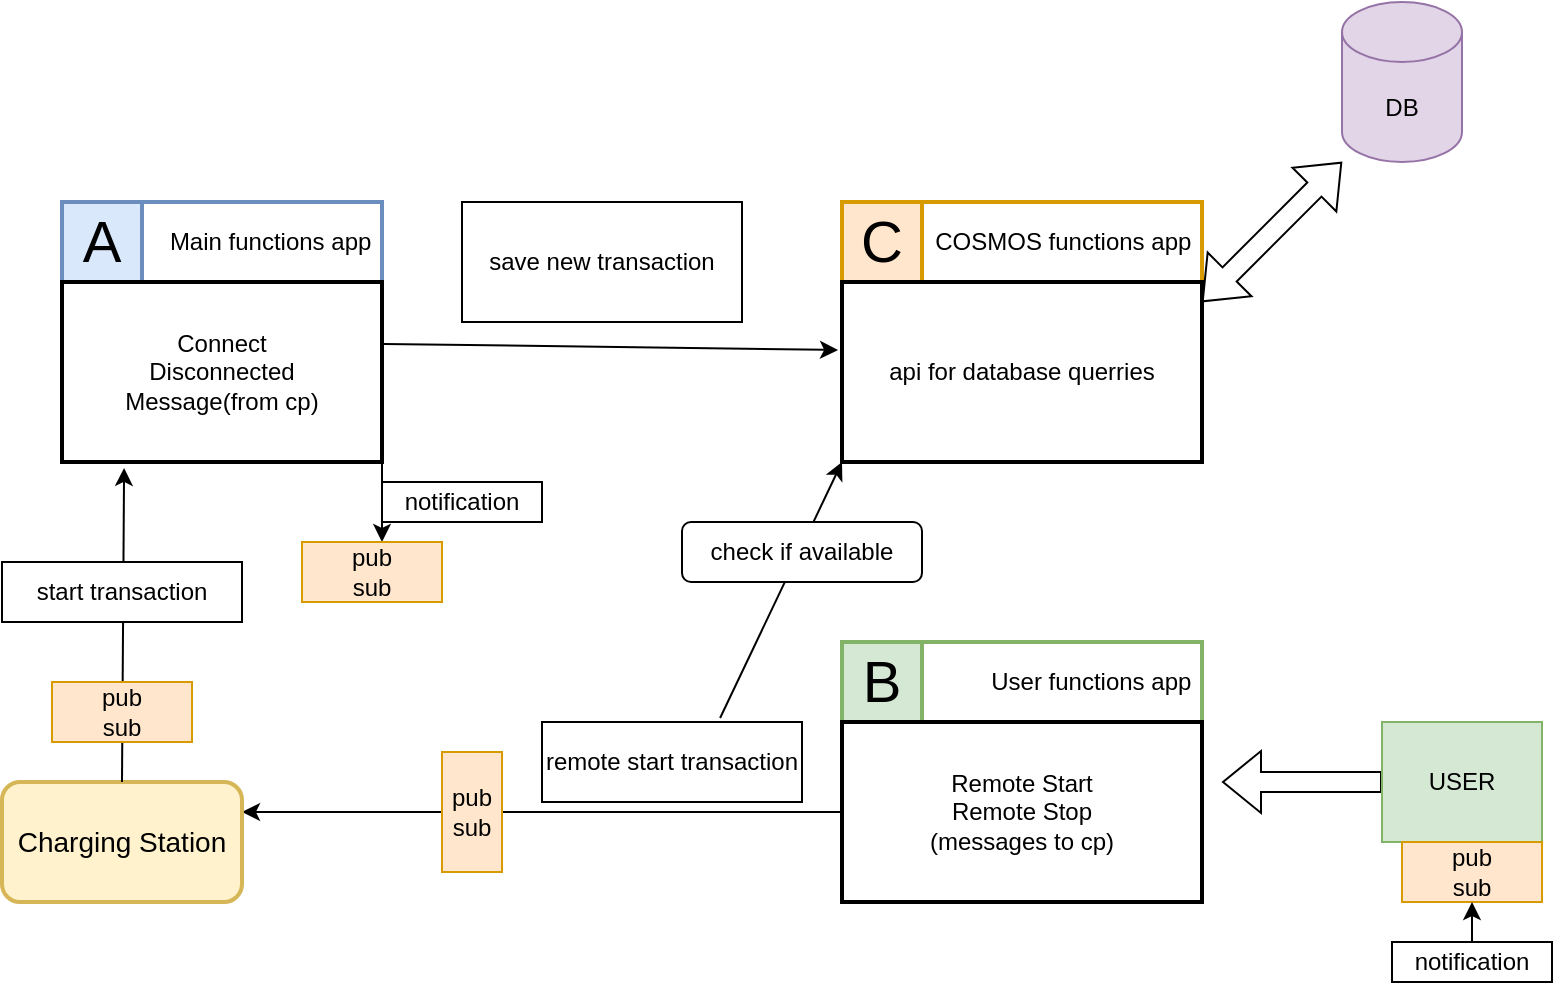 <mxfile version="22.1.20" type="github">
  <diagram name="Page-1" id="cARtvkOVPwYc7D1P7XL3">
    <mxGraphModel dx="2391" dy="1117" grid="1" gridSize="10" guides="1" tooltips="1" connect="1" arrows="1" fold="1" page="1" pageScale="1" pageWidth="850" pageHeight="1100" math="0" shadow="0">
      <root>
        <mxCell id="0" />
        <mxCell id="1" parent="0" />
        <mxCell id="XNC-20Obqiw8UY84pBG5-1" value="&lt;div&gt;Main functions app&amp;nbsp; &lt;br&gt;&lt;/div&gt;" style="rounded=0;whiteSpace=wrap;html=1;align=right;strokeWidth=2;strokeColor=#6C8EBF;" parent="1" vertex="1">
          <mxGeometry x="50" y="310" width="160" height="40" as="geometry" />
        </mxCell>
        <mxCell id="XNC-20Obqiw8UY84pBG5-2" value="&lt;font style=&quot;font-size: 29px;&quot;&gt;A&lt;/font&gt;" style="rounded=0;whiteSpace=wrap;html=1;fillColor=#dae8fc;strokeColor=#6c8ebf;strokeWidth=2;" parent="1" vertex="1">
          <mxGeometry x="50" y="310" width="40" height="40" as="geometry" />
        </mxCell>
        <mxCell id="XNC-20Obqiw8UY84pBG5-3" value="Connect&lt;br&gt;Disconnected&lt;br&gt;Message(from cp)" style="rounded=0;whiteSpace=wrap;html=1;strokeWidth=2;" parent="1" vertex="1">
          <mxGeometry x="50" y="350" width="160" height="90" as="geometry" />
        </mxCell>
        <mxCell id="XNC-20Obqiw8UY84pBG5-12" value="&lt;div&gt;User functions app&amp;nbsp; &lt;br&gt;&lt;/div&gt;" style="rounded=0;whiteSpace=wrap;html=1;align=right;strokeWidth=2;strokeColor=#82B366;" parent="1" vertex="1">
          <mxGeometry x="440" y="530" width="180" height="40" as="geometry" />
        </mxCell>
        <mxCell id="XNC-20Obqiw8UY84pBG5-13" value="&lt;font style=&quot;font-size: 29px;&quot;&gt;B&lt;/font&gt;" style="rounded=0;whiteSpace=wrap;html=1;fillColor=#d5e8d4;strokeColor=#82B366;strokeWidth=2;" parent="1" vertex="1">
          <mxGeometry x="440" y="530" width="40" height="40" as="geometry" />
        </mxCell>
        <mxCell id="XNC-20Obqiw8UY84pBG5-21" style="edgeStyle=orthogonalEdgeStyle;rounded=0;orthogonalLoop=1;jettySize=auto;html=1;entryX=1;entryY=0.25;entryDx=0;entryDy=0;" parent="1" source="XNC-20Obqiw8UY84pBG5-14" target="XNC-20Obqiw8UY84pBG5-19" edge="1">
          <mxGeometry relative="1" as="geometry">
            <mxPoint x="260" y="615" as="targetPoint" />
          </mxGeometry>
        </mxCell>
        <mxCell id="XNC-20Obqiw8UY84pBG5-14" value="Remote Start &lt;br&gt;Remote Stop&lt;br&gt;(messages to cp)" style="rounded=0;whiteSpace=wrap;html=1;strokeWidth=2;" parent="1" vertex="1">
          <mxGeometry x="440" y="570" width="180" height="90" as="geometry" />
        </mxCell>
        <mxCell id="XNC-20Obqiw8UY84pBG5-15" value="&lt;div&gt;COSMOS functions app&amp;nbsp; &lt;br&gt;&lt;/div&gt;" style="rounded=0;whiteSpace=wrap;html=1;align=right;strokeWidth=2;strokeColor=#D79B00;" parent="1" vertex="1">
          <mxGeometry x="440" y="310" width="180" height="40" as="geometry" />
        </mxCell>
        <mxCell id="XNC-20Obqiw8UY84pBG5-16" value="&lt;font style=&quot;font-size: 29px;&quot;&gt;C&lt;/font&gt;" style="rounded=0;whiteSpace=wrap;html=1;fillColor=#ffe6cc;strokeColor=#d79b00;strokeWidth=2;" parent="1" vertex="1">
          <mxGeometry x="440" y="310" width="40" height="40" as="geometry" />
        </mxCell>
        <mxCell id="XNC-20Obqiw8UY84pBG5-17" value="api for database querries" style="rounded=0;whiteSpace=wrap;html=1;strokeWidth=2;" parent="1" vertex="1">
          <mxGeometry x="440" y="350" width="180" height="90" as="geometry" />
        </mxCell>
        <mxCell id="XNC-20Obqiw8UY84pBG5-19" value="Charging Station&lt;br style=&quot;font-size: 14px;&quot;&gt;" style="rounded=1;whiteSpace=wrap;html=1;strokeWidth=2;fontSize=14;fillColor=#fff2cc;strokeColor=#d6b656;" parent="1" vertex="1">
          <mxGeometry x="20" y="600" width="120" height="60" as="geometry" />
        </mxCell>
        <mxCell id="XNC-20Obqiw8UY84pBG5-23" value="remote start transaction" style="rounded=0;whiteSpace=wrap;html=1;" parent="1" vertex="1">
          <mxGeometry x="290" y="570" width="130" height="40" as="geometry" />
        </mxCell>
        <mxCell id="XNC-20Obqiw8UY84pBG5-24" value="" style="endArrow=classic;html=1;rounded=0;entryX=0;entryY=1;entryDx=0;entryDy=0;exitX=0.685;exitY=-0.05;exitDx=0;exitDy=0;exitPerimeter=0;" parent="1" source="XNC-20Obqiw8UY84pBG5-23" target="XNC-20Obqiw8UY84pBG5-17" edge="1">
          <mxGeometry width="50" height="50" relative="1" as="geometry">
            <mxPoint x="260" y="560" as="sourcePoint" />
            <mxPoint x="450" y="460" as="targetPoint" />
          </mxGeometry>
        </mxCell>
        <mxCell id="XNC-20Obqiw8UY84pBG5-25" value="check if available" style="rounded=1;whiteSpace=wrap;html=1;" parent="1" vertex="1">
          <mxGeometry x="360" y="470" width="120" height="30" as="geometry" />
        </mxCell>
        <mxCell id="XNC-20Obqiw8UY84pBG5-26" value="" style="endArrow=classic;html=1;rounded=0;exitX=0.5;exitY=0;exitDx=0;exitDy=0;entryX=0.194;entryY=1.033;entryDx=0;entryDy=0;entryPerimeter=0;" parent="1" source="XNC-20Obqiw8UY84pBG5-19" target="XNC-20Obqiw8UY84pBG5-3" edge="1">
          <mxGeometry width="50" height="50" relative="1" as="geometry">
            <mxPoint x="400" y="510" as="sourcePoint" />
            <mxPoint x="450" y="460" as="targetPoint" />
          </mxGeometry>
        </mxCell>
        <mxCell id="XNC-20Obqiw8UY84pBG5-27" value="start transaction" style="rounded=0;whiteSpace=wrap;html=1;" parent="1" vertex="1">
          <mxGeometry x="20" y="490" width="120" height="30" as="geometry" />
        </mxCell>
        <mxCell id="XNC-20Obqiw8UY84pBG5-28" value="" style="endArrow=classic;html=1;rounded=0;exitX=1.006;exitY=0.344;exitDx=0;exitDy=0;exitPerimeter=0;entryX=-0.011;entryY=0.378;entryDx=0;entryDy=0;entryPerimeter=0;" parent="1" source="XNC-20Obqiw8UY84pBG5-3" target="XNC-20Obqiw8UY84pBG5-17" edge="1">
          <mxGeometry width="50" height="50" relative="1" as="geometry">
            <mxPoint x="400" y="510" as="sourcePoint" />
            <mxPoint x="450" y="460" as="targetPoint" />
          </mxGeometry>
        </mxCell>
        <mxCell id="XNC-20Obqiw8UY84pBG5-29" value="save new transaction" style="rounded=0;whiteSpace=wrap;html=1;" parent="1" vertex="1">
          <mxGeometry x="250" y="310" width="140" height="60" as="geometry" />
        </mxCell>
        <mxCell id="XNC-20Obqiw8UY84pBG5-30" value="DB" style="shape=cylinder3;whiteSpace=wrap;html=1;boundedLbl=1;backgroundOutline=1;size=15;fillColor=#e1d5e7;strokeColor=#9673a6;" parent="1" vertex="1">
          <mxGeometry x="690" y="210" width="60" height="80" as="geometry" />
        </mxCell>
        <mxCell id="XNC-20Obqiw8UY84pBG5-32" value="" style="shape=flexArrow;endArrow=classic;startArrow=classic;html=1;rounded=0;" parent="1" edge="1">
          <mxGeometry width="100" height="100" relative="1" as="geometry">
            <mxPoint x="620" y="360" as="sourcePoint" />
            <mxPoint x="690" y="290" as="targetPoint" />
          </mxGeometry>
        </mxCell>
        <mxCell id="XNC-20Obqiw8UY84pBG5-35" value="" style="shape=flexArrow;endArrow=classic;html=1;rounded=0;" parent="1" source="XNC-20Obqiw8UY84pBG5-33" edge="1">
          <mxGeometry width="50" height="50" relative="1" as="geometry">
            <mxPoint x="780" y="600" as="sourcePoint" />
            <mxPoint x="630" y="600" as="targetPoint" />
          </mxGeometry>
        </mxCell>
        <mxCell id="XNC-20Obqiw8UY84pBG5-36" value="" style="shape=flexArrow;endArrow=classic;html=1;rounded=0;" parent="1" target="XNC-20Obqiw8UY84pBG5-33" edge="1">
          <mxGeometry width="50" height="50" relative="1" as="geometry">
            <mxPoint x="780" y="600" as="sourcePoint" />
            <mxPoint x="630" y="600" as="targetPoint" />
          </mxGeometry>
        </mxCell>
        <mxCell id="XNC-20Obqiw8UY84pBG5-33" value="USER" style="rounded=0;whiteSpace=wrap;html=1;fillColor=#d5e8d4;strokeColor=#82b366;" parent="1" vertex="1">
          <mxGeometry x="710" y="570" width="80" height="60" as="geometry" />
        </mxCell>
        <mxCell id="XNC-20Obqiw8UY84pBG5-37" value="pub&lt;br&gt;sub" style="rounded=0;whiteSpace=wrap;html=1;fillColor=#ffe6cc;strokeColor=#d79b00;" parent="1" vertex="1">
          <mxGeometry x="240" y="585" width="30" height="60" as="geometry" />
        </mxCell>
        <mxCell id="Wz1nyd0PxhQNguNlYlhr-1" value="pub&lt;br&gt;sub" style="rounded=0;whiteSpace=wrap;html=1;fillColor=#ffe6cc;strokeColor=#d79b00;" vertex="1" parent="1">
          <mxGeometry x="45" y="550" width="70" height="30" as="geometry" />
        </mxCell>
        <mxCell id="Wz1nyd0PxhQNguNlYlhr-3" value="" style="endArrow=classic;html=1;rounded=0;exitX=1;exitY=1;exitDx=0;exitDy=0;" edge="1" parent="1" source="XNC-20Obqiw8UY84pBG5-3">
          <mxGeometry width="50" height="50" relative="1" as="geometry">
            <mxPoint x="290" y="580" as="sourcePoint" />
            <mxPoint x="210" y="480" as="targetPoint" />
          </mxGeometry>
        </mxCell>
        <mxCell id="Wz1nyd0PxhQNguNlYlhr-4" value="pub&lt;br&gt;sub" style="rounded=0;whiteSpace=wrap;html=1;fillColor=#ffe6cc;strokeColor=#d79b00;" vertex="1" parent="1">
          <mxGeometry x="170" y="480" width="70" height="30" as="geometry" />
        </mxCell>
        <mxCell id="Wz1nyd0PxhQNguNlYlhr-5" value="notification" style="rounded=0;whiteSpace=wrap;html=1;" vertex="1" parent="1">
          <mxGeometry x="210" y="450" width="80" height="20" as="geometry" />
        </mxCell>
        <mxCell id="Wz1nyd0PxhQNguNlYlhr-6" value="pub&lt;br&gt;sub" style="rounded=0;whiteSpace=wrap;html=1;fillColor=#ffe6cc;strokeColor=#d79b00;" vertex="1" parent="1">
          <mxGeometry x="720" y="630" width="70" height="30" as="geometry" />
        </mxCell>
        <mxCell id="Wz1nyd0PxhQNguNlYlhr-7" value="" style="endArrow=classic;html=1;rounded=0;entryX=0.5;entryY=1;entryDx=0;entryDy=0;exitX=0.5;exitY=0;exitDx=0;exitDy=0;" edge="1" parent="1" source="Wz1nyd0PxhQNguNlYlhr-8" target="Wz1nyd0PxhQNguNlYlhr-6">
          <mxGeometry width="50" height="50" relative="1" as="geometry">
            <mxPoint x="690" y="645" as="sourcePoint" />
            <mxPoint x="670" y="590" as="targetPoint" />
          </mxGeometry>
        </mxCell>
        <mxCell id="Wz1nyd0PxhQNguNlYlhr-8" value="notification" style="rounded=0;whiteSpace=wrap;html=1;" vertex="1" parent="1">
          <mxGeometry x="715" y="680" width="80" height="20" as="geometry" />
        </mxCell>
      </root>
    </mxGraphModel>
  </diagram>
</mxfile>
